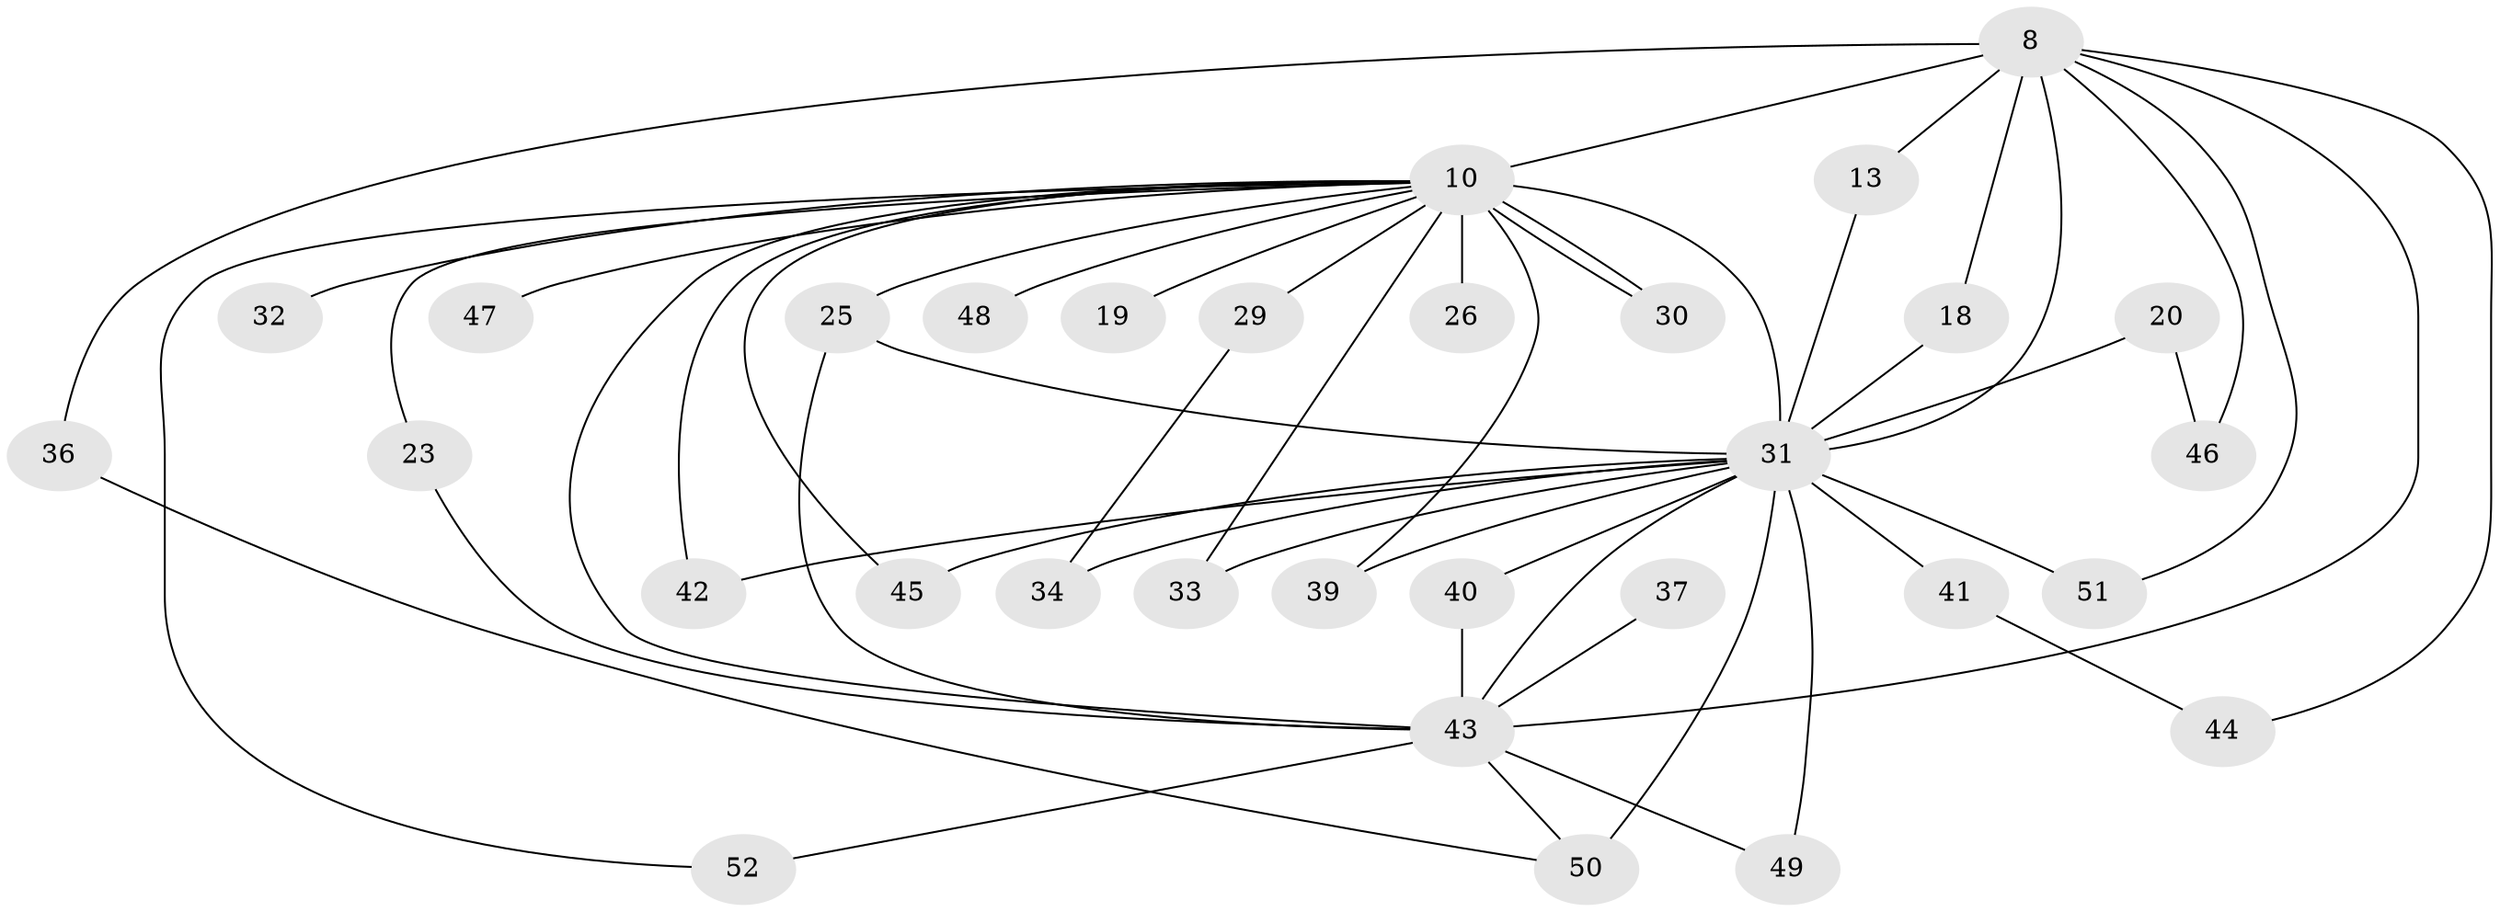 // original degree distribution, {12: 0.057692307692307696, 25: 0.019230769230769232, 15: 0.057692307692307696, 17: 0.019230769230769232, 19: 0.019230769230769232, 18: 0.019230769230769232, 2: 0.5769230769230769, 3: 0.19230769230769232, 4: 0.038461538461538464}
// Generated by graph-tools (version 1.1) at 2025/48/03/04/25 21:48:28]
// undirected, 31 vertices, 52 edges
graph export_dot {
graph [start="1"]
  node [color=gray90,style=filled];
  8 [super="+1"];
  10 [super="+5+6"];
  13;
  18 [super="+15"];
  19;
  20;
  23;
  25 [super="+22"];
  26 [super="+24"];
  29;
  30;
  31 [super="+17"];
  32;
  33;
  34;
  36;
  37;
  39 [super="+28"];
  40;
  41 [super="+35"];
  42 [super="+12"];
  43 [super="+9"];
  44;
  45;
  46;
  47;
  48;
  49;
  50 [super="+27"];
  51 [super="+38"];
  52;
  8 -- 10 [weight=8];
  8 -- 36;
  8 -- 44;
  8 -- 13;
  8 -- 46;
  8 -- 51;
  8 -- 18;
  8 -- 43 [weight=4];
  8 -- 31 [weight=4];
  10 -- 19 [weight=2];
  10 -- 29 [weight=2];
  10 -- 30;
  10 -- 30;
  10 -- 31 [weight=12];
  10 -- 33;
  10 -- 48 [weight=2];
  10 -- 32 [weight=2];
  10 -- 43 [weight=9];
  10 -- 47 [weight=2];
  10 -- 52;
  10 -- 23;
  10 -- 39 [weight=2];
  10 -- 45;
  10 -- 42;
  10 -- 26 [weight=4];
  10 -- 25;
  13 -- 31;
  18 -- 31 [weight=2];
  20 -- 46;
  20 -- 31 [weight=2];
  23 -- 43;
  25 -- 43;
  25 -- 31 [weight=2];
  29 -- 34;
  31 -- 33;
  31 -- 34;
  31 -- 39;
  31 -- 40;
  31 -- 41 [weight=2];
  31 -- 42 [weight=2];
  31 -- 43 [weight=4];
  31 -- 45;
  31 -- 49;
  31 -- 50 [weight=2];
  31 -- 51 [weight=2];
  36 -- 50;
  37 -- 43 [weight=2];
  40 -- 43;
  41 -- 44;
  43 -- 49;
  43 -- 50;
  43 -- 52;
}
